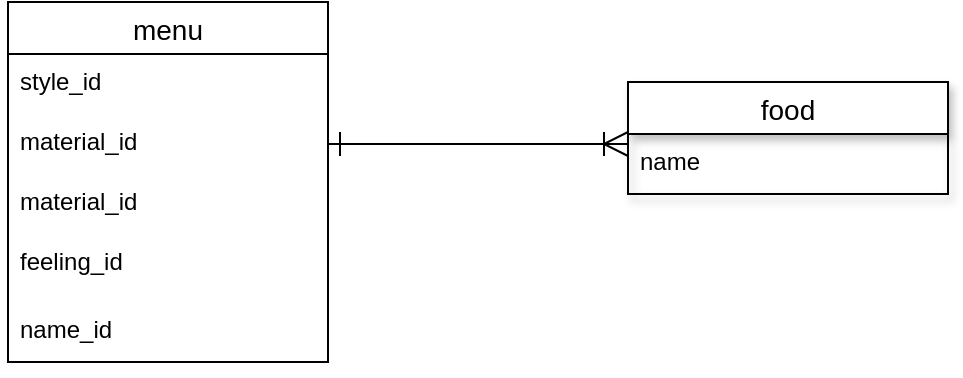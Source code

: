 <mxfile>
    <diagram id="K00T0O-qOXSZ84nFU9lQ" name="ページ1">
        <mxGraphModel dx="620" dy="520" grid="1" gridSize="10" guides="1" tooltips="1" connect="1" arrows="1" fold="1" page="1" pageScale="1" pageWidth="827" pageHeight="1169" math="0" shadow="0">
            <root>
                <mxCell id="0"/>
                <mxCell id="1" parent="0"/>
                <mxCell id="eKxvsvBbIeMQ0mu-cZ1v-1" value="menu" style="swimlane;fontStyle=0;childLayout=stackLayout;horizontal=1;startSize=26;horizontalStack=0;resizeParent=1;resizeParentMax=0;resizeLast=0;collapsible=1;marginBottom=0;align=center;fontSize=14;" vertex="1" parent="1">
                    <mxGeometry x="80" y="40" width="160" height="180" as="geometry"/>
                </mxCell>
                <mxCell id="eKxvsvBbIeMQ0mu-cZ1v-2" value="style_id" style="text;strokeColor=none;fillColor=none;spacingLeft=4;spacingRight=4;overflow=hidden;rotatable=0;points=[[0,0.5],[1,0.5]];portConstraint=eastwest;fontSize=12;" vertex="1" parent="eKxvsvBbIeMQ0mu-cZ1v-1">
                    <mxGeometry y="26" width="160" height="30" as="geometry"/>
                </mxCell>
                <mxCell id="eKxvsvBbIeMQ0mu-cZ1v-3" value="material_id" style="text;strokeColor=none;fillColor=none;spacingLeft=4;spacingRight=4;overflow=hidden;rotatable=0;points=[[0,0.5],[1,0.5]];portConstraint=eastwest;fontSize=12;" vertex="1" parent="eKxvsvBbIeMQ0mu-cZ1v-1">
                    <mxGeometry y="56" width="160" height="30" as="geometry"/>
                </mxCell>
                <mxCell id="eKxvsvBbIeMQ0mu-cZ1v-13" value="material_id" style="text;strokeColor=none;fillColor=none;spacingLeft=4;spacingRight=4;overflow=hidden;rotatable=0;points=[[0,0.5],[1,0.5]];portConstraint=eastwest;fontSize=12;" vertex="1" parent="eKxvsvBbIeMQ0mu-cZ1v-1">
                    <mxGeometry y="86" width="160" height="30" as="geometry"/>
                </mxCell>
                <mxCell id="eKxvsvBbIeMQ0mu-cZ1v-4" value="feeling_id" style="text;strokeColor=none;fillColor=none;spacingLeft=4;spacingRight=4;overflow=hidden;rotatable=0;points=[[0,0.5],[1,0.5]];portConstraint=eastwest;fontSize=12;shadow=1;" vertex="1" parent="eKxvsvBbIeMQ0mu-cZ1v-1">
                    <mxGeometry y="116" width="160" height="34" as="geometry"/>
                </mxCell>
                <mxCell id="eKxvsvBbIeMQ0mu-cZ1v-8" value="name_id" style="text;strokeColor=none;fillColor=none;spacingLeft=4;spacingRight=4;overflow=hidden;rotatable=0;points=[[0,0.5],[1,0.5]];portConstraint=eastwest;fontSize=12;shadow=1;" vertex="1" parent="eKxvsvBbIeMQ0mu-cZ1v-1">
                    <mxGeometry y="150" width="160" height="30" as="geometry"/>
                </mxCell>
                <mxCell id="eKxvsvBbIeMQ0mu-cZ1v-9" value="food" style="swimlane;fontStyle=0;childLayout=stackLayout;horizontal=1;startSize=26;horizontalStack=0;resizeParent=1;resizeParentMax=0;resizeLast=0;collapsible=1;marginBottom=0;align=center;fontSize=14;shadow=1;" vertex="1" parent="1">
                    <mxGeometry x="390" y="80" width="160" height="56" as="geometry"/>
                </mxCell>
                <mxCell id="eKxvsvBbIeMQ0mu-cZ1v-10" value="name&#10;" style="text;strokeColor=none;fillColor=none;spacingLeft=4;spacingRight=4;overflow=hidden;rotatable=0;points=[[0,0.5],[1,0.5]];portConstraint=eastwest;fontSize=12;" vertex="1" parent="eKxvsvBbIeMQ0mu-cZ1v-9">
                    <mxGeometry y="26" width="160" height="30" as="geometry"/>
                </mxCell>
                <mxCell id="eKxvsvBbIeMQ0mu-cZ1v-14" style="edgeStyle=orthogonalEdgeStyle;rounded=0;orthogonalLoop=1;jettySize=auto;html=1;exitX=1;exitY=0.5;exitDx=0;exitDy=0;endArrow=ERoneToMany;endFill=0;endSize=10;startArrow=ERone;startFill=0;startSize=10;" edge="1" parent="1" source="eKxvsvBbIeMQ0mu-cZ1v-3">
                    <mxGeometry relative="1" as="geometry">
                        <mxPoint x="390" y="111" as="targetPoint"/>
                        <Array as="points">
                            <mxPoint x="320" y="111"/>
                            <mxPoint x="320" y="111"/>
                        </Array>
                    </mxGeometry>
                </mxCell>
            </root>
        </mxGraphModel>
    </diagram>
</mxfile>